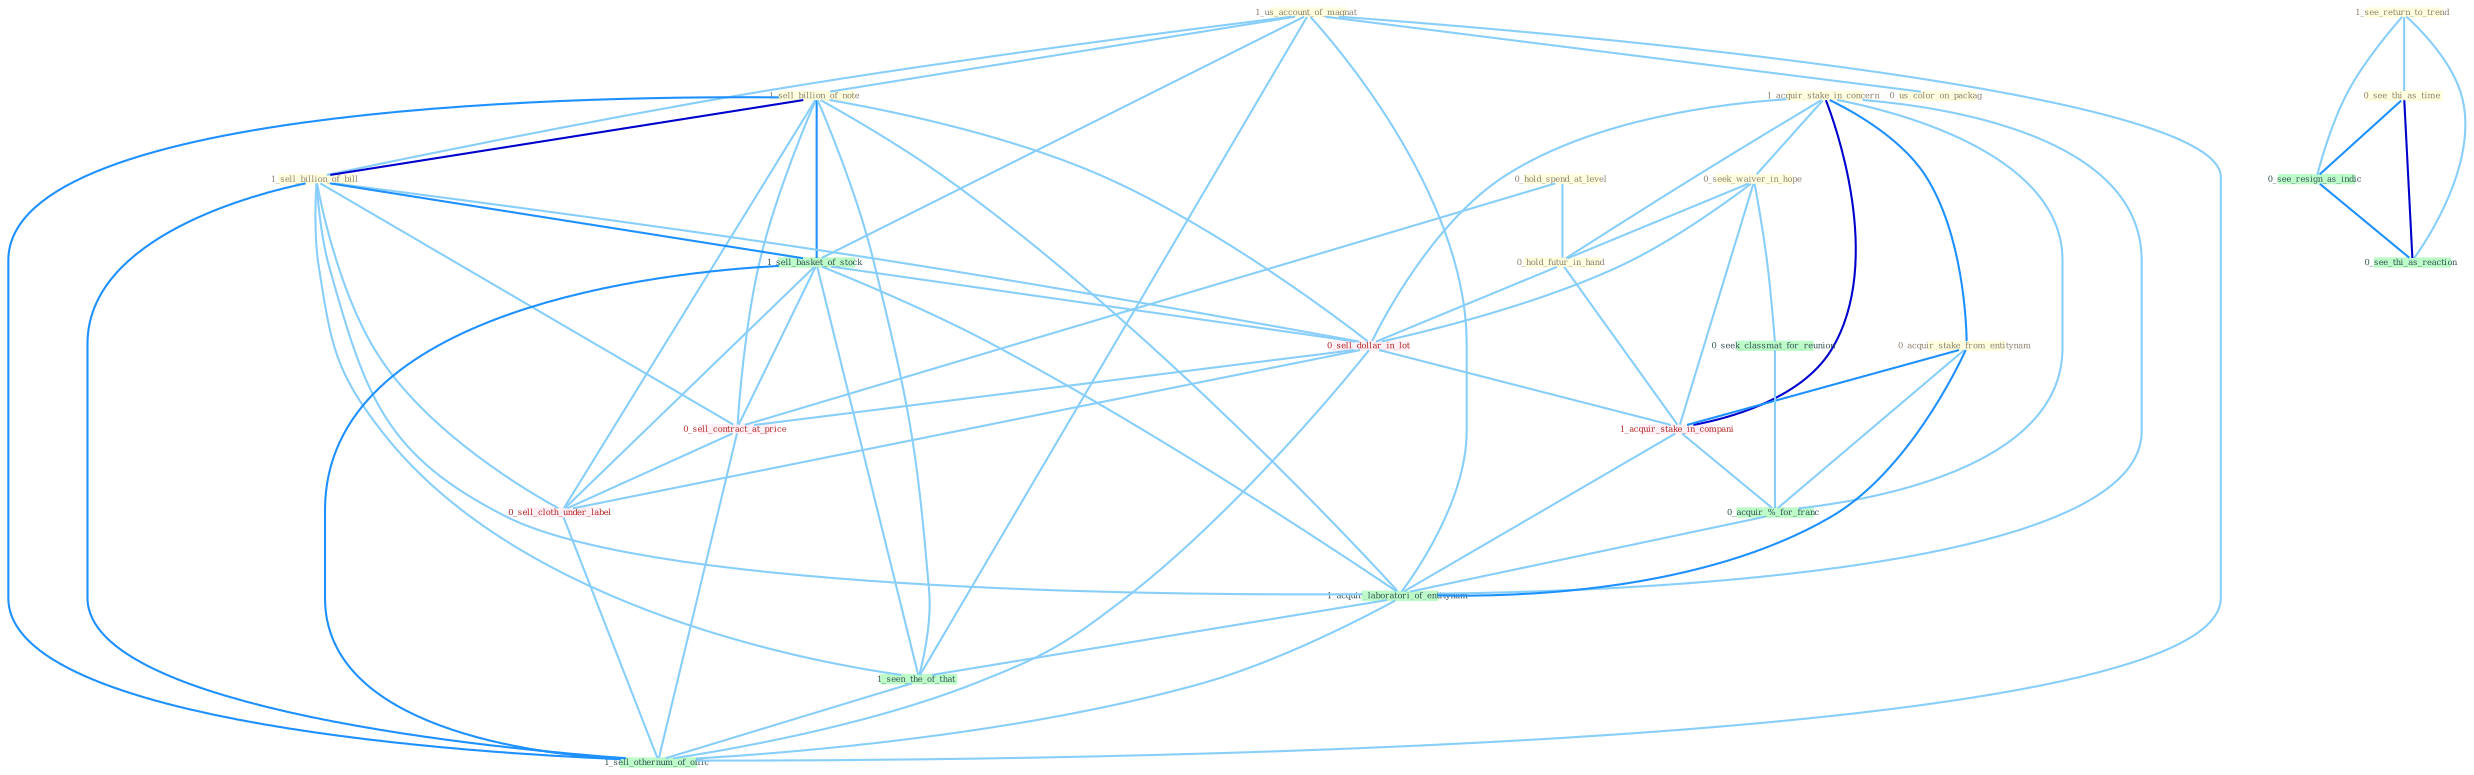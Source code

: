 Graph G{ 
    node
    [shape=polygon,style=filled,width=.5,height=.06,color="#BDFCC9",fixedsize=true,fontsize=4,
    fontcolor="#2f4f4f"];
    {node
    [color="#ffffe0", fontcolor="#8b7d6b"] "0_hold_spend_at_level " "1_acquir_stake_in_concern " "1_us_account_of_magnat " "1_sell_billion_of_note " "0_seek_waiver_in_hope " "0_acquir_stake_from_entitynam " "1_see_return_to_trend " "0_see_thi_as_time " "1_sell_billion_of_bill " "0_us_color_on_packag " "0_hold_futur_in_hand "}
{node [color="#fff0f5", fontcolor="#b22222"] "0_sell_dollar_in_lot " "1_acquir_stake_in_compani " "0_sell_contract_at_price " "0_sell_cloth_under_label "}
edge [color="#B0E2FF"];

	"0_hold_spend_at_level " -- "0_hold_futur_in_hand " [w="1", color="#87cefa" ];
	"0_hold_spend_at_level " -- "0_sell_contract_at_price " [w="1", color="#87cefa" ];
	"1_acquir_stake_in_concern " -- "0_seek_waiver_in_hope " [w="1", color="#87cefa" ];
	"1_acquir_stake_in_concern " -- "0_acquir_stake_from_entitynam " [w="2", color="#1e90ff" , len=0.8];
	"1_acquir_stake_in_concern " -- "0_hold_futur_in_hand " [w="1", color="#87cefa" ];
	"1_acquir_stake_in_concern " -- "0_sell_dollar_in_lot " [w="1", color="#87cefa" ];
	"1_acquir_stake_in_concern " -- "1_acquir_stake_in_compani " [w="3", color="#0000cd" , len=0.6];
	"1_acquir_stake_in_concern " -- "0_acquir_%_for_franc " [w="1", color="#87cefa" ];
	"1_acquir_stake_in_concern " -- "1_acquir_laboratori_of_entitynam " [w="1", color="#87cefa" ];
	"1_us_account_of_magnat " -- "1_sell_billion_of_note " [w="1", color="#87cefa" ];
	"1_us_account_of_magnat " -- "1_sell_billion_of_bill " [w="1", color="#87cefa" ];
	"1_us_account_of_magnat " -- "0_us_color_on_packag " [w="1", color="#87cefa" ];
	"1_us_account_of_magnat " -- "1_sell_basket_of_stock " [w="1", color="#87cefa" ];
	"1_us_account_of_magnat " -- "1_acquir_laboratori_of_entitynam " [w="1", color="#87cefa" ];
	"1_us_account_of_magnat " -- "1_seen_the_of_that " [w="1", color="#87cefa" ];
	"1_us_account_of_magnat " -- "1_sell_othernum_of_offic " [w="1", color="#87cefa" ];
	"1_sell_billion_of_note " -- "1_sell_billion_of_bill " [w="3", color="#0000cd" , len=0.6];
	"1_sell_billion_of_note " -- "1_sell_basket_of_stock " [w="2", color="#1e90ff" , len=0.8];
	"1_sell_billion_of_note " -- "0_sell_dollar_in_lot " [w="1", color="#87cefa" ];
	"1_sell_billion_of_note " -- "0_sell_contract_at_price " [w="1", color="#87cefa" ];
	"1_sell_billion_of_note " -- "1_acquir_laboratori_of_entitynam " [w="1", color="#87cefa" ];
	"1_sell_billion_of_note " -- "0_sell_cloth_under_label " [w="1", color="#87cefa" ];
	"1_sell_billion_of_note " -- "1_seen_the_of_that " [w="1", color="#87cefa" ];
	"1_sell_billion_of_note " -- "1_sell_othernum_of_offic " [w="2", color="#1e90ff" , len=0.8];
	"0_seek_waiver_in_hope " -- "0_hold_futur_in_hand " [w="1", color="#87cefa" ];
	"0_seek_waiver_in_hope " -- "0_seek_classmat_for_reunion " [w="1", color="#87cefa" ];
	"0_seek_waiver_in_hope " -- "0_sell_dollar_in_lot " [w="1", color="#87cefa" ];
	"0_seek_waiver_in_hope " -- "1_acquir_stake_in_compani " [w="1", color="#87cefa" ];
	"0_acquir_stake_from_entitynam " -- "1_acquir_stake_in_compani " [w="2", color="#1e90ff" , len=0.8];
	"0_acquir_stake_from_entitynam " -- "0_acquir_%_for_franc " [w="1", color="#87cefa" ];
	"0_acquir_stake_from_entitynam " -- "1_acquir_laboratori_of_entitynam " [w="2", color="#1e90ff" , len=0.8];
	"1_see_return_to_trend " -- "0_see_thi_as_time " [w="1", color="#87cefa" ];
	"1_see_return_to_trend " -- "0_see_resign_as_indic " [w="1", color="#87cefa" ];
	"1_see_return_to_trend " -- "0_see_thi_as_reaction " [w="1", color="#87cefa" ];
	"0_see_thi_as_time " -- "0_see_resign_as_indic " [w="2", color="#1e90ff" , len=0.8];
	"0_see_thi_as_time " -- "0_see_thi_as_reaction " [w="3", color="#0000cd" , len=0.6];
	"1_sell_billion_of_bill " -- "1_sell_basket_of_stock " [w="2", color="#1e90ff" , len=0.8];
	"1_sell_billion_of_bill " -- "0_sell_dollar_in_lot " [w="1", color="#87cefa" ];
	"1_sell_billion_of_bill " -- "0_sell_contract_at_price " [w="1", color="#87cefa" ];
	"1_sell_billion_of_bill " -- "1_acquir_laboratori_of_entitynam " [w="1", color="#87cefa" ];
	"1_sell_billion_of_bill " -- "0_sell_cloth_under_label " [w="1", color="#87cefa" ];
	"1_sell_billion_of_bill " -- "1_seen_the_of_that " [w="1", color="#87cefa" ];
	"1_sell_billion_of_bill " -- "1_sell_othernum_of_offic " [w="2", color="#1e90ff" , len=0.8];
	"0_hold_futur_in_hand " -- "0_sell_dollar_in_lot " [w="1", color="#87cefa" ];
	"0_hold_futur_in_hand " -- "1_acquir_stake_in_compani " [w="1", color="#87cefa" ];
	"0_seek_classmat_for_reunion " -- "0_acquir_%_for_franc " [w="1", color="#87cefa" ];
	"1_sell_basket_of_stock " -- "0_sell_dollar_in_lot " [w="1", color="#87cefa" ];
	"1_sell_basket_of_stock " -- "0_sell_contract_at_price " [w="1", color="#87cefa" ];
	"1_sell_basket_of_stock " -- "1_acquir_laboratori_of_entitynam " [w="1", color="#87cefa" ];
	"1_sell_basket_of_stock " -- "0_sell_cloth_under_label " [w="1", color="#87cefa" ];
	"1_sell_basket_of_stock " -- "1_seen_the_of_that " [w="1", color="#87cefa" ];
	"1_sell_basket_of_stock " -- "1_sell_othernum_of_offic " [w="2", color="#1e90ff" , len=0.8];
	"0_sell_dollar_in_lot " -- "1_acquir_stake_in_compani " [w="1", color="#87cefa" ];
	"0_sell_dollar_in_lot " -- "0_sell_contract_at_price " [w="1", color="#87cefa" ];
	"0_sell_dollar_in_lot " -- "0_sell_cloth_under_label " [w="1", color="#87cefa" ];
	"0_sell_dollar_in_lot " -- "1_sell_othernum_of_offic " [w="1", color="#87cefa" ];
	"0_see_resign_as_indic " -- "0_see_thi_as_reaction " [w="2", color="#1e90ff" , len=0.8];
	"1_acquir_stake_in_compani " -- "0_acquir_%_for_franc " [w="1", color="#87cefa" ];
	"1_acquir_stake_in_compani " -- "1_acquir_laboratori_of_entitynam " [w="1", color="#87cefa" ];
	"0_acquir_%_for_franc " -- "1_acquir_laboratori_of_entitynam " [w="1", color="#87cefa" ];
	"0_sell_contract_at_price " -- "0_sell_cloth_under_label " [w="1", color="#87cefa" ];
	"0_sell_contract_at_price " -- "1_sell_othernum_of_offic " [w="1", color="#87cefa" ];
	"1_acquir_laboratori_of_entitynam " -- "1_seen_the_of_that " [w="1", color="#87cefa" ];
	"1_acquir_laboratori_of_entitynam " -- "1_sell_othernum_of_offic " [w="1", color="#87cefa" ];
	"0_sell_cloth_under_label " -- "1_sell_othernum_of_offic " [w="1", color="#87cefa" ];
	"1_seen_the_of_that " -- "1_sell_othernum_of_offic " [w="1", color="#87cefa" ];
}